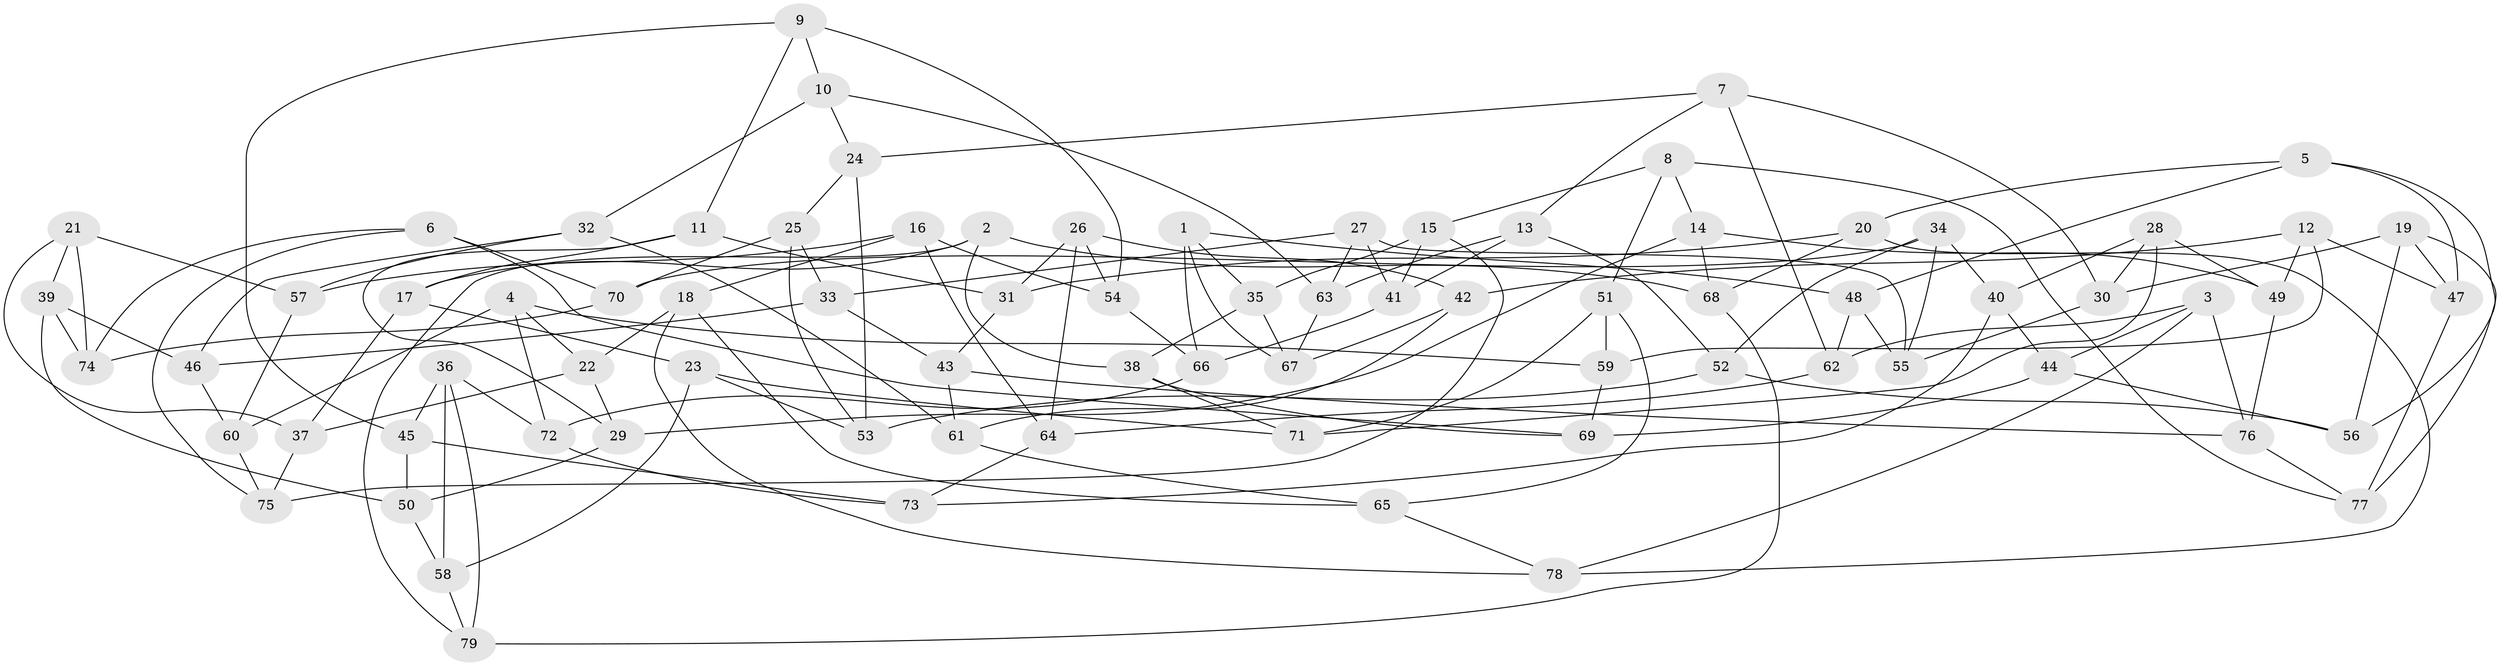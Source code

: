 // coarse degree distribution, {5: 0.1276595744680851, 6: 0.5531914893617021, 4: 0.2765957446808511, 3: 0.0425531914893617}
// Generated by graph-tools (version 1.1) at 2025/24/03/03/25 07:24:30]
// undirected, 79 vertices, 158 edges
graph export_dot {
graph [start="1"]
  node [color=gray90,style=filled];
  1;
  2;
  3;
  4;
  5;
  6;
  7;
  8;
  9;
  10;
  11;
  12;
  13;
  14;
  15;
  16;
  17;
  18;
  19;
  20;
  21;
  22;
  23;
  24;
  25;
  26;
  27;
  28;
  29;
  30;
  31;
  32;
  33;
  34;
  35;
  36;
  37;
  38;
  39;
  40;
  41;
  42;
  43;
  44;
  45;
  46;
  47;
  48;
  49;
  50;
  51;
  52;
  53;
  54;
  55;
  56;
  57;
  58;
  59;
  60;
  61;
  62;
  63;
  64;
  65;
  66;
  67;
  68;
  69;
  70;
  71;
  72;
  73;
  74;
  75;
  76;
  77;
  78;
  79;
  1 -- 66;
  1 -- 67;
  1 -- 48;
  1 -- 35;
  2 -- 38;
  2 -- 79;
  2 -- 17;
  2 -- 68;
  3 -- 76;
  3 -- 44;
  3 -- 62;
  3 -- 78;
  4 -- 60;
  4 -- 72;
  4 -- 22;
  4 -- 59;
  5 -- 56;
  5 -- 47;
  5 -- 48;
  5 -- 20;
  6 -- 69;
  6 -- 75;
  6 -- 74;
  6 -- 70;
  7 -- 30;
  7 -- 13;
  7 -- 62;
  7 -- 24;
  8 -- 77;
  8 -- 14;
  8 -- 15;
  8 -- 51;
  9 -- 45;
  9 -- 54;
  9 -- 11;
  9 -- 10;
  10 -- 32;
  10 -- 24;
  10 -- 63;
  11 -- 29;
  11 -- 17;
  11 -- 31;
  12 -- 42;
  12 -- 59;
  12 -- 47;
  12 -- 49;
  13 -- 52;
  13 -- 63;
  13 -- 41;
  14 -- 29;
  14 -- 49;
  14 -- 68;
  15 -- 41;
  15 -- 75;
  15 -- 35;
  16 -- 57;
  16 -- 18;
  16 -- 64;
  16 -- 54;
  17 -- 23;
  17 -- 37;
  18 -- 22;
  18 -- 78;
  18 -- 65;
  19 -- 30;
  19 -- 56;
  19 -- 47;
  19 -- 77;
  20 -- 31;
  20 -- 68;
  20 -- 78;
  21 -- 39;
  21 -- 74;
  21 -- 57;
  21 -- 37;
  22 -- 29;
  22 -- 37;
  23 -- 53;
  23 -- 58;
  23 -- 71;
  24 -- 53;
  24 -- 25;
  25 -- 53;
  25 -- 33;
  25 -- 70;
  26 -- 64;
  26 -- 54;
  26 -- 42;
  26 -- 31;
  27 -- 41;
  27 -- 55;
  27 -- 63;
  27 -- 33;
  28 -- 30;
  28 -- 71;
  28 -- 49;
  28 -- 40;
  29 -- 50;
  30 -- 55;
  31 -- 43;
  32 -- 46;
  32 -- 61;
  32 -- 57;
  33 -- 46;
  33 -- 43;
  34 -- 70;
  34 -- 55;
  34 -- 52;
  34 -- 40;
  35 -- 67;
  35 -- 38;
  36 -- 79;
  36 -- 45;
  36 -- 72;
  36 -- 58;
  37 -- 75;
  38 -- 69;
  38 -- 71;
  39 -- 50;
  39 -- 46;
  39 -- 74;
  40 -- 44;
  40 -- 73;
  41 -- 66;
  42 -- 61;
  42 -- 67;
  43 -- 61;
  43 -- 76;
  44 -- 56;
  44 -- 69;
  45 -- 50;
  45 -- 73;
  46 -- 60;
  47 -- 77;
  48 -- 62;
  48 -- 55;
  49 -- 76;
  50 -- 58;
  51 -- 59;
  51 -- 71;
  51 -- 65;
  52 -- 53;
  52 -- 56;
  54 -- 66;
  57 -- 60;
  58 -- 79;
  59 -- 69;
  60 -- 75;
  61 -- 65;
  62 -- 64;
  63 -- 67;
  64 -- 73;
  65 -- 78;
  66 -- 72;
  68 -- 79;
  70 -- 74;
  72 -- 73;
  76 -- 77;
}
